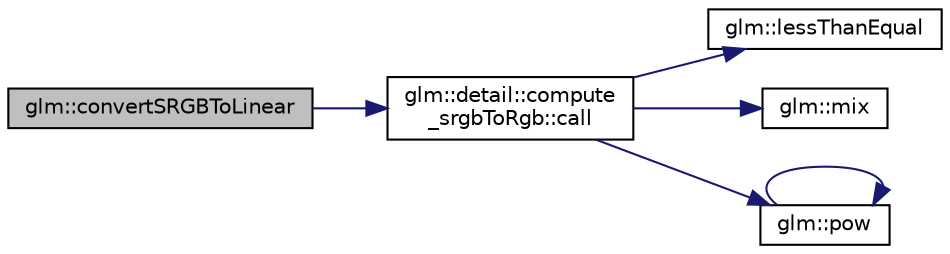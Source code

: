 digraph "glm::convertSRGBToLinear"
{
 // LATEX_PDF_SIZE
  edge [fontname="Helvetica",fontsize="10",labelfontname="Helvetica",labelfontsize="10"];
  node [fontname="Helvetica",fontsize="10",shape=record];
  rankdir="LR";
  Node1 [label="glm::convertSRGBToLinear",height=0.2,width=0.4,color="black", fillcolor="grey75", style="filled", fontcolor="black",tooltip="Convert a sRGB color to linear color using a custom gamma correction."];
  Node1 -> Node2 [color="midnightblue",fontsize="10",style="solid",fontname="Helvetica"];
  Node2 [label="glm::detail::compute\l_srgbToRgb::call",height=0.2,width=0.4,color="black", fillcolor="white", style="filled",URL="$structglm_1_1detail_1_1compute__srgb_to_rgb.html#a73d176e6c80940ded57f4e76dc362f72",tooltip=" "];
  Node2 -> Node3 [color="midnightblue",fontsize="10",style="solid",fontname="Helvetica"];
  Node3 [label="glm::lessThanEqual",height=0.2,width=0.4,color="black", fillcolor="white", style="filled",URL="$group__core__func__vector__relational.html#gaaf1d88119f11200c32011de7c5ec0102",tooltip=" "];
  Node2 -> Node4 [color="midnightblue",fontsize="10",style="solid",fontname="Helvetica"];
  Node4 [label="glm::mix",height=0.2,width=0.4,color="black", fillcolor="white", style="filled",URL="$group__core__func__common.html#gadccbaffe46f369cf1a96b2aef92cbfdd",tooltip=" "];
  Node2 -> Node5 [color="midnightblue",fontsize="10",style="solid",fontname="Helvetica"];
  Node5 [label="glm::pow",height=0.2,width=0.4,color="black", fillcolor="white", style="filled",URL="$group__core__func__exponential.html#ga082b332a4b7c6ad1d43e09ff19e214dd",tooltip=" "];
  Node5 -> Node5 [color="midnightblue",fontsize="10",style="solid",fontname="Helvetica"];
}
